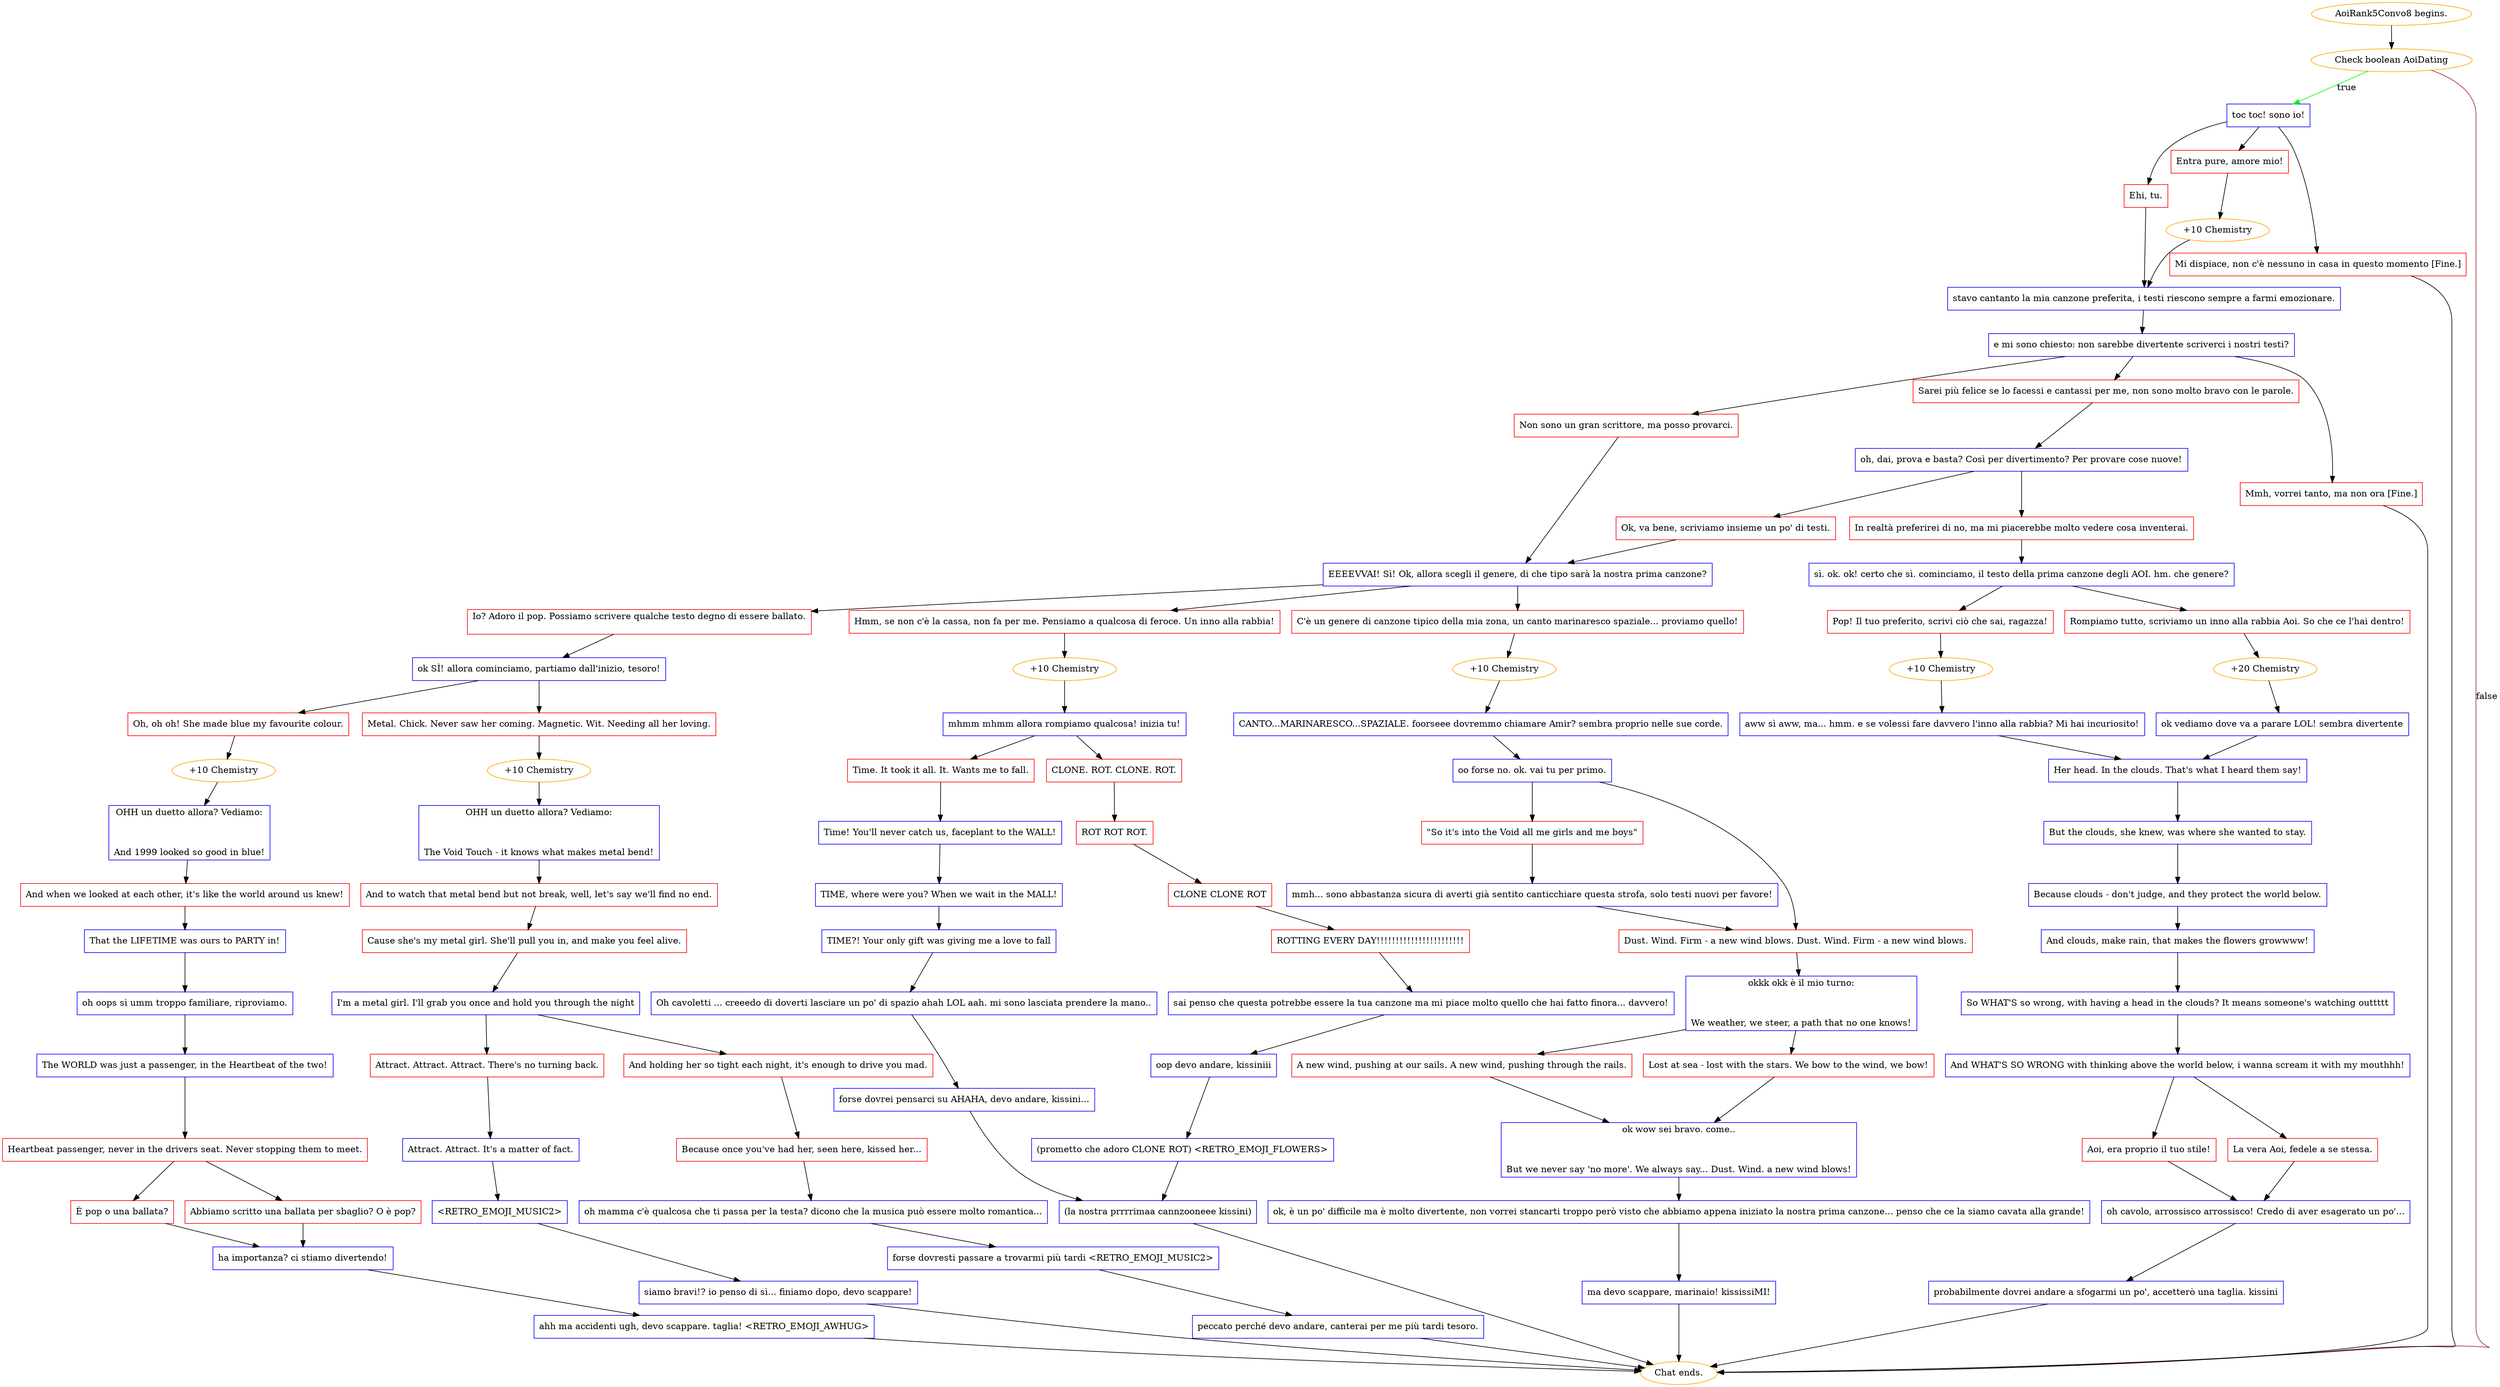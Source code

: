 digraph {
	"AoiRank5Convo8 begins." [color=orange];
		"AoiRank5Convo8 begins." -> j3608589578;
	j3608589578 [label="Check boolean AoiDating",color=orange];
		j3608589578 -> j222126900 [label=true,color=green];
		j3608589578 -> "Chat ends." [label=false,color=brown];
	j222126900 [label="toc toc! sono io!",shape=box,color=blue];
		j222126900 -> j1016331556;
		j222126900 -> j4252564019;
		j222126900 -> j3782808223;
	"Chat ends." [color=orange];
	j1016331556 [label="Ehi, tu.",shape=box,color=red];
		j1016331556 -> j25355075;
	j4252564019 [label="Entra pure, amore mio!",shape=box,color=red];
		j4252564019 -> j2636407258;
	j3782808223 [label="Mi dispiace, non c'è nessuno in casa in questo momento [Fine.]",shape=box,color=red];
		j3782808223 -> "Chat ends.";
	j25355075 [label="stavo cantanto la mia canzone preferita, i testi riescono sempre a farmi emozionare.",shape=box,color=blue];
		j25355075 -> j2991079379;
	j2636407258 [label="+10 Chemistry",color=orange];
		j2636407258 -> j25355075;
	j2991079379 [label="e mi sono chiesto: non sarebbe divertente scriverci i nostri testi?",shape=box,color=blue];
		j2991079379 -> j1497087844;
		j2991079379 -> j909822759;
		j2991079379 -> j3492936034;
	j1497087844 [label="Non sono un gran scrittore, ma posso provarci.",shape=box,color=red];
		j1497087844 -> j355854482;
	j909822759 [label="Sarei più felice se lo facessi e cantassi per me, non sono molto bravo con le parole.",shape=box,color=red];
		j909822759 -> j1535000355;
	j3492936034 [label="Mmh, vorrei tanto, ma non ora [Fine.]",shape=box,color=red];
		j3492936034 -> "Chat ends.";
	j355854482 [label="EEEEVVAI! Sì! Ok, allora scegli il genere, di che tipo sarà la nostra prima canzone?",shape=box,color=blue];
		j355854482 -> j1579381376;
		j355854482 -> j3538553422;
		j355854482 -> j3755923746;
	j1535000355 [label="oh, dai, prova e basta? Così per divertimento? Per provare cose nuove!",shape=box,color=blue];
		j1535000355 -> j1125759858;
		j1535000355 -> j2531686486;
	j1579381376 [label="Io? Adoro il pop. Possiamo scrivere qualche testo degno di essere ballato.
",shape=box,color=red];
		j1579381376 -> j2903694354;
	j3538553422 [label="Hmm, se non c'è la cassa, non fa per me. Pensiamo a qualcosa di feroce. Un inno alla rabbia!",shape=box,color=red];
		j3538553422 -> j2570530747;
	j3755923746 [label="C'è un genere di canzone tipico della mia zona, un canto marinaresco spaziale... proviamo quello!",shape=box,color=red];
		j3755923746 -> j3096173328;
	j1125759858 [label="Ok, va bene, scriviamo insieme un po' di testi.",shape=box,color=red];
		j1125759858 -> j355854482;
	j2531686486 [label="In realtà preferirei di no, ma mi piacerebbe molto vedere cosa inventerai.",shape=box,color=red];
		j2531686486 -> j1210931094;
	j2903694354 [label="ok SÌ! allora cominciamo, partiamo dall'inizio, tesoro!",shape=box,color=blue];
		j2903694354 -> j1852648588;
		j2903694354 -> j3039551141;
	j2570530747 [label="+10 Chemistry",color=orange];
		j2570530747 -> j2676670911;
	j3096173328 [label="+10 Chemistry",color=orange];
		j3096173328 -> j795326342;
	j1210931094 [label="sì. ok. ok! certo che sì. cominciamo, il testo della prima canzone degli AOI. hm. che genere?",shape=box,color=blue];
		j1210931094 -> j2713723882;
		j1210931094 -> j224315680;
	j1852648588 [label="Oh, oh oh! She made blue my favourite colour.",shape=box,color=red];
		j1852648588 -> j1015702978;
	j3039551141 [label="Metal. Chick. Never saw her coming. Magnetic. Wit. Needing all her loving.",shape=box,color=red];
		j3039551141 -> j3814326116;
	j2676670911 [label="mhmm mhmm allora rompiamo qualcosa! inizia tu!",shape=box,color=blue];
		j2676670911 -> j986923937;
		j2676670911 -> j3934038897;
	j795326342 [label="CANTO...MARINARESCO...SPAZIALE. foorseee dovremmo chiamare Amir? sembra proprio nelle sue corde.",shape=box,color=blue];
		j795326342 -> j3273133598;
	j2713723882 [label="Pop! Il tuo preferito, scrivi ciò che sai, ragazza!",shape=box,color=red];
		j2713723882 -> j3173433417;
	j224315680 [label="Rompiamo tutto, scriviamo un inno alla rabbia Aoi. So che ce l'hai dentro!",shape=box,color=red];
		j224315680 -> j1685468125;
	j1015702978 [label="+10 Chemistry",color=orange];
		j1015702978 -> j2491956569;
	j3814326116 [label="+10 Chemistry",color=orange];
		j3814326116 -> j1548603204;
	j986923937 [label="Time. It took it all. It. Wants me to fall.",shape=box,color=red];
		j986923937 -> j3625080994;
	j3934038897 [label="CLONE. ROT. CLONE. ROT.",shape=box,color=red];
		j3934038897 -> j2498593340;
	j3273133598 [label="oo forse no. ok. vai tu per primo.",shape=box,color=blue];
		j3273133598 -> j530802687;
		j3273133598 -> j3469843629;
	j3173433417 [label="+10 Chemistry",color=orange];
		j3173433417 -> j2596387745;
	j1685468125 [label="+20 Chemistry",color=orange];
		j1685468125 -> j2867906686;
	j2491956569 [label="OHH un duetto allora? Vediamo:

And 1999 looked so good in blue!",shape=box,color=blue];
		j2491956569 -> j4276402420;
	j1548603204 [label="OHH un duetto allora? Vediamo:

The Void Touch - it knows what makes metal bend!",shape=box,color=blue];
		j1548603204 -> j4120707055;
	j3625080994 [label="Time! You'll never catch us, faceplant to the WALL!",shape=box,color=blue];
		j3625080994 -> j3634603597;
	j2498593340 [label="ROT ROT ROT.",shape=box,color=red];
		j2498593340 -> j1539014925;
	j530802687 [label="\"So it's into the Void all me girls and me boys\"",shape=box,color=red];
		j530802687 -> j1990694655;
	j3469843629 [label="Dust. Wind. Firm - a new wind blows. Dust. Wind. Firm - a new wind blows.",shape=box,color=red];
		j3469843629 -> j3903850107;
	j2596387745 [label="aww sì aww, ma... hmm. e se volessi fare davvero l'inno alla rabbia? Mi hai incuriosito!",shape=box,color=blue];
		j2596387745 -> j2383980846;
	j2867906686 [label="ok vediamo dove va a parare LOL! sembra divertente",shape=box,color=blue];
		j2867906686 -> j2383980846;
	j4276402420 [label="And when we looked at each other, it's like the world around us knew!",shape=box,color=red];
		j4276402420 -> j490548288;
	j4120707055 [label="And to watch that metal bend but not break, well, let's say we'll find no end.",shape=box,color=red];
		j4120707055 -> j2557160667;
	j3634603597 [label="TIME, where were you? When we wait in the MALL!",shape=box,color=blue];
		j3634603597 -> j2557529150;
	j1539014925 [label="CLONE CLONE ROT",shape=box,color=red];
		j1539014925 -> j3580542193;
	j1990694655 [label="mmh... sono abbastanza sicura di averti già sentito canticchiare questa strofa, solo testi nuovi per favore!",shape=box,color=blue];
		j1990694655 -> j3469843629;
	j3903850107 [label="okkk okk è il mio turno:

We weather, we steer, a path that no one knows!",shape=box,color=blue];
		j3903850107 -> j4263349375;
		j3903850107 -> j2834128915;
	j2383980846 [label="Her head. In the clouds. That's what I heard them say!",shape=box,color=blue];
		j2383980846 -> j2100769700;
	j490548288 [label="That the LIFETIME was ours to PARTY in!",shape=box,color=blue];
		j490548288 -> j744654055;
	j2557160667 [label="Cause she's my metal girl. She'll pull you in, and make you feel alive.",shape=box,color=red];
		j2557160667 -> j2454532590;
	j2557529150 [label="TIME?! Your only gift was giving me a love to fall",shape=box,color=blue];
		j2557529150 -> j3622312656;
	j3580542193 [label="ROTTING EVERY DAY!!!!!!!!!!!!!!!!!!!!!!!",shape=box,color=red];
		j3580542193 -> j3134121662;
	j4263349375 [label="A new wind, pushing at our sails. A new wind, pushing through the rails.",shape=box,color=red];
		j4263349375 -> j2592712417;
	j2834128915 [label="Lost at sea - lost with the stars. We bow to the wind, we bow!",shape=box,color=red];
		j2834128915 -> j2592712417;
	j2100769700 [label="But the clouds, she knew, was where she wanted to stay.",shape=box,color=blue];
		j2100769700 -> j780578005;
	j744654055 [label="oh oops sì umm troppo familiare, riproviamo.",shape=box,color=blue];
		j744654055 -> j2700494171;
	j2454532590 [label="I'm a metal girl. I'll grab you once and hold you through the night",shape=box,color=blue];
		j2454532590 -> j1009825691;
		j2454532590 -> j672128540;
	j3622312656 [label="Oh cavoletti ... creeedo di doverti lasciare un po' di spazio ahah LOL aah. mi sono lasciata prendere la mano..",shape=box,color=blue];
		j3622312656 -> j342172531;
	j3134121662 [label="sai penso che questa potrebbe essere la tua canzone ma mi piace molto quello che hai fatto finora... davvero!",shape=box,color=blue];
		j3134121662 -> j2251972472;
	j2592712417 [label="ok wow sei bravo. come..

But we never say 'no more'. We always say... Dust. Wind. a new wind blows!",shape=box,color=blue];
		j2592712417 -> j2429211856;
	j780578005 [label="Because clouds - don't judge, and they protect the world below.",shape=box,color=blue];
		j780578005 -> j309801786;
	j2700494171 [label="The WORLD was just a passenger, in the Heartbeat of the two!",shape=box,color=blue];
		j2700494171 -> j413467874;
	j1009825691 [label="Attract. Attract. Attract. There's no turning back.",shape=box,color=red];
		j1009825691 -> j2678686236;
	j672128540 [label="And holding her so tight each night, it's enough to drive you mad.",shape=box,color=red];
		j672128540 -> j890408218;
	j342172531 [label="forse dovrei pensarci su AHAHA, devo andare, kissini...",shape=box,color=blue];
		j342172531 -> j2252873685;
	j2251972472 [label="oop devo andare, kissiniii",shape=box,color=blue];
		j2251972472 -> j278283463;
	j2429211856 [label="ok, è un po' difficile ma è molto divertente, non vorrei stancarti troppo però visto che abbiamo appena iniziato la nostra prima canzone... penso che ce la siamo cavata alla grande!",shape=box,color=blue];
		j2429211856 -> j3520793482;
	j309801786 [label="And clouds, make rain, that makes the flowers growwww!",shape=box,color=blue];
		j309801786 -> j559768791;
	j413467874 [label="Heartbeat passenger, never in the drivers seat. Never stopping them to meet.",shape=box,color=red];
		j413467874 -> j3496200673;
		j413467874 -> j2629829837;
	j2678686236 [label="Attract. Attract. It's a matter of fact.",shape=box,color=blue];
		j2678686236 -> j1361822483;
	j890408218 [label="Because once you've had her, seen here, kissed her...",shape=box,color=red];
		j890408218 -> j755404767;
	j2252873685 [label="(la nostra prrrrimaa cannzooneee kissini)",shape=box,color=blue];
		j2252873685 -> "Chat ends.";
	j278283463 [label="(prometto che adoro CLONE ROT) <RETRO_EMOJI_FLOWERS>",shape=box,color=blue];
		j278283463 -> j2252873685;
	j3520793482 [label="ma devo scappare, marinaio! kississiMI!",shape=box,color=blue];
		j3520793482 -> "Chat ends.";
	j559768791 [label="So WHAT'S so wrong, with having a head in the clouds? It means someone's watching outtttt",shape=box,color=blue];
		j559768791 -> j1098083063;
	j3496200673 [label="È pop o una ballata?",shape=box,color=red];
		j3496200673 -> j605372795;
	j2629829837 [label="Abbiamo scritto una ballata per sbaglio? O è pop?",shape=box,color=red];
		j2629829837 -> j605372795;
	j1361822483 [label="<RETRO_EMOJI_MUSIC2>",shape=box,color=blue];
		j1361822483 -> j2466803395;
	j755404767 [label="oh mamma c'è qualcosa che ti passa per la testa? dicono che la musica può essere molto romantica...",shape=box,color=blue];
		j755404767 -> j1635315533;
	j1098083063 [label="And WHAT'S SO WRONG with thinking above the world below, i wanna scream it with my mouthhh!",shape=box,color=blue];
		j1098083063 -> j2952210089;
		j1098083063 -> j2433569254;
	j605372795 [label="ha importanza? ci stiamo divertendo!",shape=box,color=blue];
		j605372795 -> j265658478;
	j2466803395 [label="siamo bravi!? io penso di sì... finiamo dopo, devo scappare!",shape=box,color=blue];
		j2466803395 -> "Chat ends.";
	j1635315533 [label="forse dovresti passare a trovarmi più tardi <RETRO_EMOJI_MUSIC2>",shape=box,color=blue];
		j1635315533 -> j2151826677;
	j2952210089 [label="Aoi, era proprio il tuo stile!",shape=box,color=red];
		j2952210089 -> j765460429;
	j2433569254 [label="La vera Aoi, fedele a se stessa.",shape=box,color=red];
		j2433569254 -> j765460429;
	j265658478 [label="ahh ma accidenti ugh, devo scappare. taglia! <RETRO_EMOJI_AWHUG>",shape=box,color=blue];
		j265658478 -> "Chat ends.";
	j2151826677 [label="peccato perché devo andare, canterai per me più tardi tesoro.",shape=box,color=blue];
		j2151826677 -> "Chat ends.";
	j765460429 [label="oh cavolo, arrossisco arrossisco! Credo di aver esagerato un po'...",shape=box,color=blue];
		j765460429 -> j1039971542;
	j1039971542 [label="probabilmente dovrei andare a sfogarmi un po', accetterò una taglia. kissini",shape=box,color=blue];
		j1039971542 -> "Chat ends.";
}